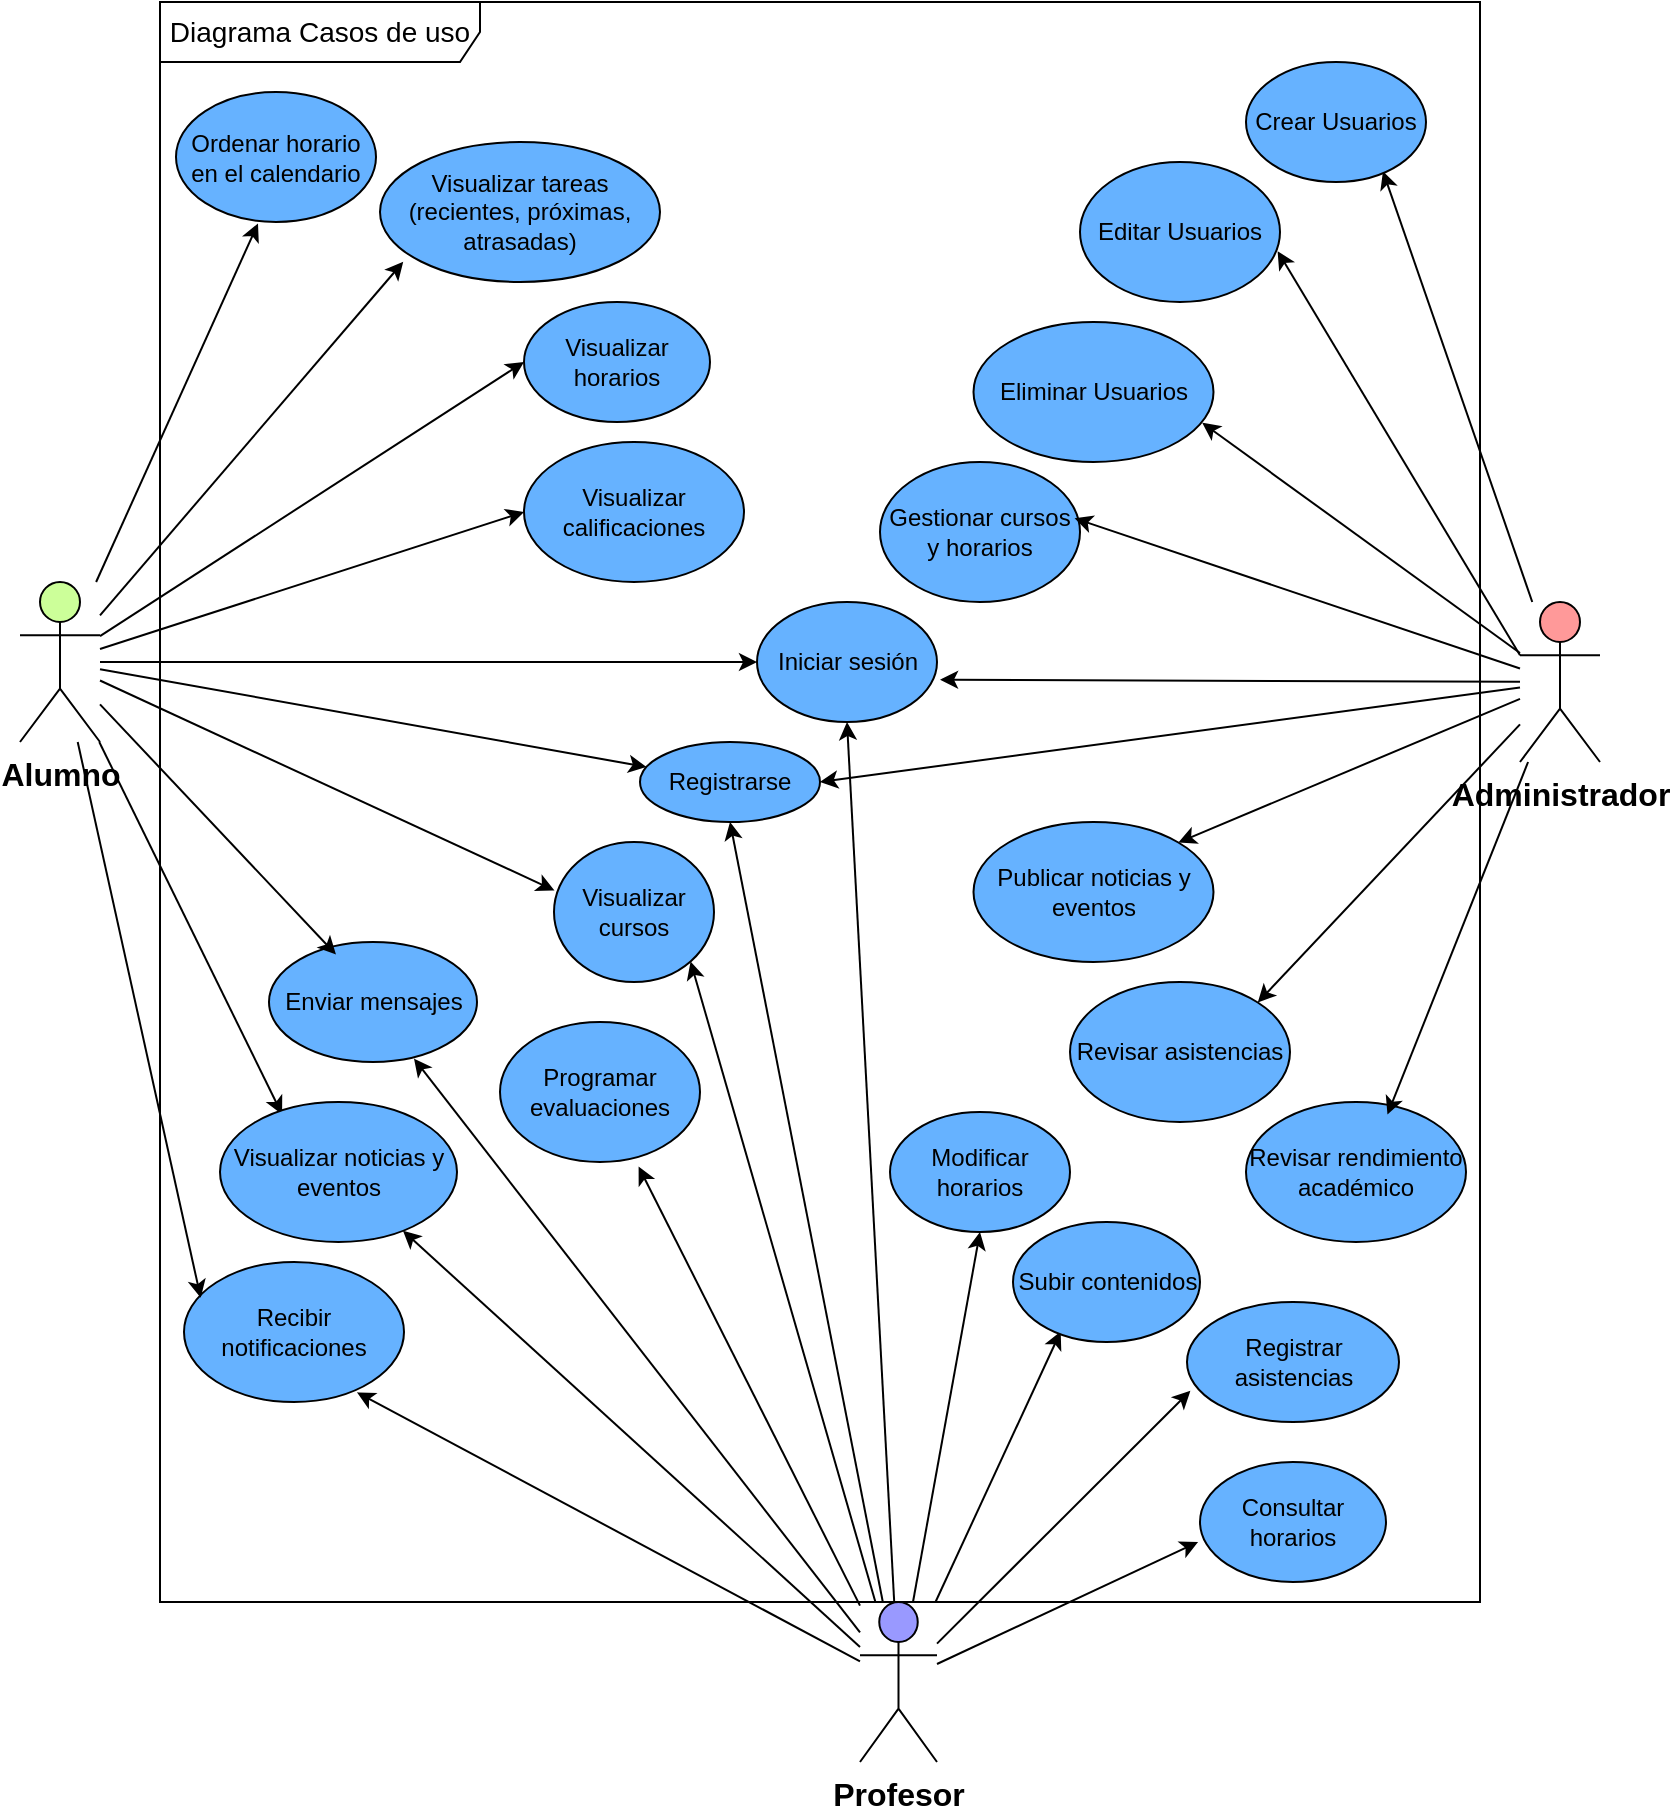 <mxfile version="28.1.0">
  <diagram name="Página-1" id="u32r4F4rOiePvGKiISCA">
    <mxGraphModel dx="1830" dy="851" grid="1" gridSize="10" guides="1" tooltips="1" connect="1" arrows="1" fold="1" page="1" pageScale="1" pageWidth="827" pageHeight="1169" math="0" shadow="0">
      <root>
        <mxCell id="0" />
        <mxCell id="1" parent="0" />
        <mxCell id="Pa3biRhDfd2zmCP7UOL9-1" value="&lt;font style=&quot;font-size: 14px;&quot;&gt;Diagrama Casos de uso&lt;/font&gt;" style="shape=umlFrame;whiteSpace=wrap;html=1;pointerEvents=0;width=160;height=30;" vertex="1" parent="1">
          <mxGeometry x="390" y="330" width="660" height="800" as="geometry" />
        </mxCell>
        <mxCell id="Pa3biRhDfd2zmCP7UOL9-2" style="rounded=0;orthogonalLoop=1;jettySize=auto;html=1;entryX=0;entryY=0.5;entryDx=0;entryDy=0;" edge="1" parent="1" source="Pa3biRhDfd2zmCP7UOL9-7" target="Pa3biRhDfd2zmCP7UOL9-28">
          <mxGeometry relative="1" as="geometry" />
        </mxCell>
        <mxCell id="Pa3biRhDfd2zmCP7UOL9-3" style="rounded=0;orthogonalLoop=1;jettySize=auto;html=1;entryX=0;entryY=0.5;entryDx=0;entryDy=0;" edge="1" parent="1" source="Pa3biRhDfd2zmCP7UOL9-7" target="Pa3biRhDfd2zmCP7UOL9-29">
          <mxGeometry relative="1" as="geometry" />
        </mxCell>
        <mxCell id="Pa3biRhDfd2zmCP7UOL9-4" style="rounded=0;orthogonalLoop=1;jettySize=auto;html=1;" edge="1" parent="1" source="Pa3biRhDfd2zmCP7UOL9-7" target="Pa3biRhDfd2zmCP7UOL9-27">
          <mxGeometry relative="1" as="geometry" />
        </mxCell>
        <mxCell id="Pa3biRhDfd2zmCP7UOL9-5" style="rounded=0;orthogonalLoop=1;jettySize=auto;html=1;" edge="1" parent="1" source="Pa3biRhDfd2zmCP7UOL9-7" target="Pa3biRhDfd2zmCP7UOL9-36">
          <mxGeometry relative="1" as="geometry" />
        </mxCell>
        <mxCell id="Pa3biRhDfd2zmCP7UOL9-6" style="rounded=0;orthogonalLoop=1;jettySize=auto;html=1;entryX=0.262;entryY=0.089;entryDx=0;entryDy=0;entryPerimeter=0;" edge="1" parent="1" source="Pa3biRhDfd2zmCP7UOL9-7" target="Pa3biRhDfd2zmCP7UOL9-31">
          <mxGeometry relative="1" as="geometry" />
        </mxCell>
        <mxCell id="Pa3biRhDfd2zmCP7UOL9-7" value="&lt;font style=&quot;font-size: 16px;&quot;&gt;&lt;b&gt;Alumno&lt;/b&gt;&lt;/font&gt;" style="shape=umlActor;verticalLabelPosition=bottom;verticalAlign=top;html=1;fillColor=#CCFF99;" vertex="1" parent="1">
          <mxGeometry x="320" y="620" width="40" height="80" as="geometry" />
        </mxCell>
        <mxCell id="Pa3biRhDfd2zmCP7UOL9-8" style="rounded=0;orthogonalLoop=1;jettySize=auto;html=1;entryX=-0.01;entryY=0.667;entryDx=0;entryDy=0;entryPerimeter=0;" edge="1" parent="1" source="Pa3biRhDfd2zmCP7UOL9-15" target="Pa3biRhDfd2zmCP7UOL9-33">
          <mxGeometry relative="1" as="geometry" />
        </mxCell>
        <mxCell id="Pa3biRhDfd2zmCP7UOL9-9" style="rounded=0;orthogonalLoop=1;jettySize=auto;html=1;entryX=0.016;entryY=0.74;entryDx=0;entryDy=0;entryPerimeter=0;" edge="1" parent="1" source="Pa3biRhDfd2zmCP7UOL9-15" target="Pa3biRhDfd2zmCP7UOL9-41">
          <mxGeometry relative="1" as="geometry" />
        </mxCell>
        <mxCell id="Pa3biRhDfd2zmCP7UOL9-10" style="rounded=0;orthogonalLoop=1;jettySize=auto;html=1;entryX=0.255;entryY=0.912;entryDx=0;entryDy=0;entryPerimeter=0;" edge="1" parent="1" source="Pa3biRhDfd2zmCP7UOL9-15" target="Pa3biRhDfd2zmCP7UOL9-35">
          <mxGeometry relative="1" as="geometry" />
        </mxCell>
        <mxCell id="Pa3biRhDfd2zmCP7UOL9-11" style="rounded=0;orthogonalLoop=1;jettySize=auto;html=1;entryX=0.5;entryY=1;entryDx=0;entryDy=0;" edge="1" parent="1" source="Pa3biRhDfd2zmCP7UOL9-15" target="Pa3biRhDfd2zmCP7UOL9-36">
          <mxGeometry relative="1" as="geometry" />
        </mxCell>
        <mxCell id="Pa3biRhDfd2zmCP7UOL9-12" style="rounded=0;orthogonalLoop=1;jettySize=auto;html=1;" edge="1" parent="1" source="Pa3biRhDfd2zmCP7UOL9-15" target="Pa3biRhDfd2zmCP7UOL9-31">
          <mxGeometry relative="1" as="geometry" />
        </mxCell>
        <mxCell id="Pa3biRhDfd2zmCP7UOL9-13" style="rounded=0;orthogonalLoop=1;jettySize=auto;html=1;entryX=0.786;entryY=0.931;entryDx=0;entryDy=0;entryPerimeter=0;" edge="1" parent="1" source="Pa3biRhDfd2zmCP7UOL9-15" target="Pa3biRhDfd2zmCP7UOL9-30">
          <mxGeometry relative="1" as="geometry" />
        </mxCell>
        <mxCell id="Pa3biRhDfd2zmCP7UOL9-14" style="rounded=0;orthogonalLoop=1;jettySize=auto;html=1;entryX=1;entryY=1;entryDx=0;entryDy=0;" edge="1" parent="1" source="Pa3biRhDfd2zmCP7UOL9-15" target="Pa3biRhDfd2zmCP7UOL9-58">
          <mxGeometry relative="1" as="geometry" />
        </mxCell>
        <mxCell id="Pa3biRhDfd2zmCP7UOL9-15" value="&lt;font style=&quot;font-size: 16px;&quot;&gt;&lt;b&gt;Profesor&lt;/b&gt;&lt;/font&gt;" style="shape=umlActor;verticalLabelPosition=bottom;verticalAlign=top;html=1;fillColor=#9999FF;" vertex="1" parent="1">
          <mxGeometry x="740" y="1130" width="38.5" height="80" as="geometry" />
        </mxCell>
        <mxCell id="Pa3biRhDfd2zmCP7UOL9-16" style="rounded=0;orthogonalLoop=1;jettySize=auto;html=1;entryX=0.761;entryY=0.911;entryDx=0;entryDy=0;entryPerimeter=0;" edge="1" parent="1" source="Pa3biRhDfd2zmCP7UOL9-20" target="Pa3biRhDfd2zmCP7UOL9-21">
          <mxGeometry relative="1" as="geometry" />
        </mxCell>
        <mxCell id="Pa3biRhDfd2zmCP7UOL9-17" style="rounded=0;orthogonalLoop=1;jettySize=auto;html=1;entryX=1;entryY=0;entryDx=0;entryDy=0;" edge="1" parent="1" source="Pa3biRhDfd2zmCP7UOL9-20" target="Pa3biRhDfd2zmCP7UOL9-25">
          <mxGeometry relative="1" as="geometry" />
        </mxCell>
        <mxCell id="Pa3biRhDfd2zmCP7UOL9-18" style="rounded=0;orthogonalLoop=1;jettySize=auto;html=1;entryX=1;entryY=0;entryDx=0;entryDy=0;" edge="1" parent="1" source="Pa3biRhDfd2zmCP7UOL9-20" target="Pa3biRhDfd2zmCP7UOL9-24">
          <mxGeometry relative="1" as="geometry" />
        </mxCell>
        <mxCell id="Pa3biRhDfd2zmCP7UOL9-19" style="rounded=0;orthogonalLoop=1;jettySize=auto;html=1;entryX=1;entryY=0.5;entryDx=0;entryDy=0;" edge="1" parent="1" source="Pa3biRhDfd2zmCP7UOL9-20" target="Pa3biRhDfd2zmCP7UOL9-36">
          <mxGeometry relative="1" as="geometry" />
        </mxCell>
        <mxCell id="Pa3biRhDfd2zmCP7UOL9-20" value="&lt;font style=&quot;font-size: 16px;&quot;&gt;&lt;b&gt;Administrador&lt;/b&gt;&lt;/font&gt;" style="shape=umlActor;verticalLabelPosition=bottom;verticalAlign=top;html=1;fillColor=#FF9999;" vertex="1" parent="1">
          <mxGeometry x="1070" y="630" width="40" height="80" as="geometry" />
        </mxCell>
        <mxCell id="Pa3biRhDfd2zmCP7UOL9-21" value="Crear Usuarios" style="ellipse;whiteSpace=wrap;html=1;fillColor=#66B2FF;" vertex="1" parent="1">
          <mxGeometry x="933" y="360" width="90" height="60" as="geometry" />
        </mxCell>
        <mxCell id="Pa3biRhDfd2zmCP7UOL9-22" value="Editar Usuarios" style="ellipse;whiteSpace=wrap;html=1;fillColor=#66B2FF;" vertex="1" parent="1">
          <mxGeometry x="850" y="410" width="100" height="70" as="geometry" />
        </mxCell>
        <mxCell id="Pa3biRhDfd2zmCP7UOL9-23" value="Eliminar Usuarios" style="ellipse;whiteSpace=wrap;html=1;fillColor=#66B2FF;" vertex="1" parent="1">
          <mxGeometry x="796.75" y="490" width="120" height="70" as="geometry" />
        </mxCell>
        <mxCell id="Pa3biRhDfd2zmCP7UOL9-24" value="Publicar noticias y eventos" style="ellipse;whiteSpace=wrap;html=1;fillColor=#66B2FF;" vertex="1" parent="1">
          <mxGeometry x="796.75" y="740" width="120" height="70" as="geometry" />
        </mxCell>
        <mxCell id="Pa3biRhDfd2zmCP7UOL9-25" value="Revisar asistencias" style="ellipse;whiteSpace=wrap;html=1;fillColor=#66B2FF;" vertex="1" parent="1">
          <mxGeometry x="845" y="820" width="110" height="70" as="geometry" />
        </mxCell>
        <mxCell id="Pa3biRhDfd2zmCP7UOL9-26" value="Revisar rendimiento académico" style="ellipse;whiteSpace=wrap;html=1;fillColor=#66B2FF;" vertex="1" parent="1">
          <mxGeometry x="933" y="880" width="110" height="70" as="geometry" />
        </mxCell>
        <mxCell id="Pa3biRhDfd2zmCP7UOL9-27" value="Iniciar sesión" style="ellipse;whiteSpace=wrap;html=1;fillColor=#66B2FF;" vertex="1" parent="1">
          <mxGeometry x="688.5" y="630" width="90" height="60" as="geometry" />
        </mxCell>
        <mxCell id="Pa3biRhDfd2zmCP7UOL9-28" value="Visualizar horarios" style="ellipse;whiteSpace=wrap;html=1;fillColor=#66B2FF;" vertex="1" parent="1">
          <mxGeometry x="572" y="480" width="93" height="60" as="geometry" />
        </mxCell>
        <mxCell id="Pa3biRhDfd2zmCP7UOL9-29" value="Visualizar calificaciones" style="ellipse;whiteSpace=wrap;html=1;fillColor=#66B2FF;" vertex="1" parent="1">
          <mxGeometry x="572" y="550" width="110" height="70" as="geometry" />
        </mxCell>
        <mxCell id="Pa3biRhDfd2zmCP7UOL9-30" value="Recibir notificaciones" style="ellipse;whiteSpace=wrap;html=1;fillColor=#66B2FF;" vertex="1" parent="1">
          <mxGeometry x="402" y="960" width="110" height="70" as="geometry" />
        </mxCell>
        <mxCell id="Pa3biRhDfd2zmCP7UOL9-31" value="Visualizar noticias y eventos" style="ellipse;whiteSpace=wrap;html=1;fillColor=#66B2FF;" vertex="1" parent="1">
          <mxGeometry x="420" y="880" width="118.5" height="70" as="geometry" />
        </mxCell>
        <mxCell id="Pa3biRhDfd2zmCP7UOL9-32" value="Modificar horarios" style="ellipse;whiteSpace=wrap;html=1;fillColor=#66B2FF;" vertex="1" parent="1">
          <mxGeometry x="755" y="885" width="90" height="60" as="geometry" />
        </mxCell>
        <mxCell id="Pa3biRhDfd2zmCP7UOL9-33" value="Consultar horarios" style="ellipse;whiteSpace=wrap;html=1;fillColor=#66B2FF;" vertex="1" parent="1">
          <mxGeometry x="910" y="1060" width="93" height="60" as="geometry" />
        </mxCell>
        <mxCell id="Pa3biRhDfd2zmCP7UOL9-34" value="Visualizar tareas (recientes, próximas, atrasadas)" style="ellipse;whiteSpace=wrap;html=1;fillColor=#66B2FF;" vertex="1" parent="1">
          <mxGeometry x="500" y="400" width="140" height="70" as="geometry" />
        </mxCell>
        <mxCell id="Pa3biRhDfd2zmCP7UOL9-35" value="Subir contenidos" style="ellipse;whiteSpace=wrap;html=1;fillColor=#66B2FF;" vertex="1" parent="1">
          <mxGeometry x="816.5" y="940" width="93.5" height="60" as="geometry" />
        </mxCell>
        <mxCell id="Pa3biRhDfd2zmCP7UOL9-36" value="Registrarse" style="ellipse;whiteSpace=wrap;html=1;fillColor=#66B2FF;" vertex="1" parent="1">
          <mxGeometry x="630" y="700" width="90" height="40" as="geometry" />
        </mxCell>
        <mxCell id="Pa3biRhDfd2zmCP7UOL9-37" value="Ordenar horario en el calendario" style="ellipse;whiteSpace=wrap;html=1;fillColor=#66B2FF;" vertex="1" parent="1">
          <mxGeometry x="398" y="375" width="100" height="65" as="geometry" />
        </mxCell>
        <mxCell id="Pa3biRhDfd2zmCP7UOL9-38" value="Enviar mensajes" style="ellipse;whiteSpace=wrap;html=1;fillColor=#66B2FF;" vertex="1" parent="1">
          <mxGeometry x="444.5" y="800" width="104" height="60" as="geometry" />
        </mxCell>
        <mxCell id="Pa3biRhDfd2zmCP7UOL9-39" value="Programar evaluaciones" style="ellipse;whiteSpace=wrap;html=1;fillColor=#66B2FF;" vertex="1" parent="1">
          <mxGeometry x="560" y="840" width="100" height="70" as="geometry" />
        </mxCell>
        <mxCell id="Pa3biRhDfd2zmCP7UOL9-40" value="Gestionar cursos y horarios" style="ellipse;whiteSpace=wrap;html=1;fillColor=#66B2FF;" vertex="1" parent="1">
          <mxGeometry x="750" y="560" width="100" height="70" as="geometry" />
        </mxCell>
        <mxCell id="Pa3biRhDfd2zmCP7UOL9-41" value="Registrar asistencias" style="ellipse;whiteSpace=wrap;html=1;fillColor=#66B2FF;" vertex="1" parent="1">
          <mxGeometry x="903.5" y="980" width="106" height="60" as="geometry" />
        </mxCell>
        <mxCell id="Pa3biRhDfd2zmCP7UOL9-42" style="rounded=0;orthogonalLoop=1;jettySize=auto;html=1;exitX=0;exitY=0.333;exitDx=0;exitDy=0;exitPerimeter=0;entryX=0.988;entryY=0.637;entryDx=0;entryDy=0;entryPerimeter=0;" edge="1" parent="1" source="Pa3biRhDfd2zmCP7UOL9-20" target="Pa3biRhDfd2zmCP7UOL9-22">
          <mxGeometry relative="1" as="geometry" />
        </mxCell>
        <mxCell id="Pa3biRhDfd2zmCP7UOL9-43" style="rounded=0;orthogonalLoop=1;jettySize=auto;html=1;entryX=0.953;entryY=0.72;entryDx=0;entryDy=0;entryPerimeter=0;" edge="1" parent="1" source="Pa3biRhDfd2zmCP7UOL9-20" target="Pa3biRhDfd2zmCP7UOL9-23">
          <mxGeometry relative="1" as="geometry" />
        </mxCell>
        <mxCell id="Pa3biRhDfd2zmCP7UOL9-44" style="rounded=0;orthogonalLoop=1;jettySize=auto;html=1;entryX=0.973;entryY=0.402;entryDx=0;entryDy=0;entryPerimeter=0;" edge="1" parent="1" source="Pa3biRhDfd2zmCP7UOL9-20" target="Pa3biRhDfd2zmCP7UOL9-40">
          <mxGeometry relative="1" as="geometry" />
        </mxCell>
        <mxCell id="Pa3biRhDfd2zmCP7UOL9-45" style="rounded=0;orthogonalLoop=1;jettySize=auto;html=1;entryX=0.643;entryY=0.089;entryDx=0;entryDy=0;entryPerimeter=0;" edge="1" parent="1" source="Pa3biRhDfd2zmCP7UOL9-20" target="Pa3biRhDfd2zmCP7UOL9-26">
          <mxGeometry relative="1" as="geometry" />
        </mxCell>
        <mxCell id="Pa3biRhDfd2zmCP7UOL9-46" style="edgeStyle=orthogonalEdgeStyle;rounded=0;orthogonalLoop=1;jettySize=auto;html=1;exitX=0.5;exitY=1;exitDx=0;exitDy=0;" edge="1" parent="1" source="Pa3biRhDfd2zmCP7UOL9-40" target="Pa3biRhDfd2zmCP7UOL9-40">
          <mxGeometry relative="1" as="geometry" />
        </mxCell>
        <mxCell id="Pa3biRhDfd2zmCP7UOL9-47" style="edgeStyle=orthogonalEdgeStyle;rounded=0;orthogonalLoop=1;jettySize=auto;html=1;exitX=0.5;exitY=1;exitDx=0;exitDy=0;" edge="1" parent="1" source="Pa3biRhDfd2zmCP7UOL9-41" target="Pa3biRhDfd2zmCP7UOL9-41">
          <mxGeometry relative="1" as="geometry" />
        </mxCell>
        <mxCell id="Pa3biRhDfd2zmCP7UOL9-48" style="rounded=0;orthogonalLoop=1;jettySize=auto;html=1;entryX=0.5;entryY=1;entryDx=0;entryDy=0;" edge="1" parent="1" source="Pa3biRhDfd2zmCP7UOL9-15" target="Pa3biRhDfd2zmCP7UOL9-32">
          <mxGeometry relative="1" as="geometry" />
        </mxCell>
        <mxCell id="Pa3biRhDfd2zmCP7UOL9-49" style="rounded=0;orthogonalLoop=1;jettySize=auto;html=1;entryX=0.693;entryY=1.033;entryDx=0;entryDy=0;entryPerimeter=0;" edge="1" parent="1" source="Pa3biRhDfd2zmCP7UOL9-15" target="Pa3biRhDfd2zmCP7UOL9-39">
          <mxGeometry relative="1" as="geometry" />
        </mxCell>
        <mxCell id="Pa3biRhDfd2zmCP7UOL9-50" style="rounded=0;orthogonalLoop=1;jettySize=auto;html=1;entryX=0.41;entryY=1.011;entryDx=0;entryDy=0;entryPerimeter=0;" edge="1" parent="1" source="Pa3biRhDfd2zmCP7UOL9-7" target="Pa3biRhDfd2zmCP7UOL9-37">
          <mxGeometry relative="1" as="geometry" />
        </mxCell>
        <mxCell id="Pa3biRhDfd2zmCP7UOL9-51" style="rounded=0;orthogonalLoop=1;jettySize=auto;html=1;entryX=0.083;entryY=0.856;entryDx=0;entryDy=0;entryPerimeter=0;" edge="1" parent="1" source="Pa3biRhDfd2zmCP7UOL9-7" target="Pa3biRhDfd2zmCP7UOL9-34">
          <mxGeometry relative="1" as="geometry" />
        </mxCell>
        <mxCell id="Pa3biRhDfd2zmCP7UOL9-52" style="rounded=0;orthogonalLoop=1;jettySize=auto;html=1;entryX=1.017;entryY=0.647;entryDx=0;entryDy=0;entryPerimeter=0;" edge="1" parent="1" source="Pa3biRhDfd2zmCP7UOL9-20" target="Pa3biRhDfd2zmCP7UOL9-27">
          <mxGeometry relative="1" as="geometry" />
        </mxCell>
        <mxCell id="Pa3biRhDfd2zmCP7UOL9-53" style="rounded=0;orthogonalLoop=1;jettySize=auto;html=1;entryX=0.5;entryY=1;entryDx=0;entryDy=0;" edge="1" parent="1" source="Pa3biRhDfd2zmCP7UOL9-15" target="Pa3biRhDfd2zmCP7UOL9-27">
          <mxGeometry relative="1" as="geometry" />
        </mxCell>
        <mxCell id="Pa3biRhDfd2zmCP7UOL9-54" style="rounded=0;orthogonalLoop=1;jettySize=auto;html=1;entryX=0.322;entryY=0.104;entryDx=0;entryDy=0;entryPerimeter=0;" edge="1" parent="1" source="Pa3biRhDfd2zmCP7UOL9-7" target="Pa3biRhDfd2zmCP7UOL9-38">
          <mxGeometry relative="1" as="geometry" />
        </mxCell>
        <mxCell id="Pa3biRhDfd2zmCP7UOL9-55" style="rounded=0;orthogonalLoop=1;jettySize=auto;html=1;entryX=0.697;entryY=0.971;entryDx=0;entryDy=0;entryPerimeter=0;" edge="1" parent="1" source="Pa3biRhDfd2zmCP7UOL9-15" target="Pa3biRhDfd2zmCP7UOL9-38">
          <mxGeometry relative="1" as="geometry" />
        </mxCell>
        <mxCell id="Pa3biRhDfd2zmCP7UOL9-56" style="edgeStyle=orthogonalEdgeStyle;rounded=0;orthogonalLoop=1;jettySize=auto;html=1;exitX=0.5;exitY=1;exitDx=0;exitDy=0;" edge="1" parent="1" source="Pa3biRhDfd2zmCP7UOL9-36" target="Pa3biRhDfd2zmCP7UOL9-36">
          <mxGeometry relative="1" as="geometry" />
        </mxCell>
        <mxCell id="Pa3biRhDfd2zmCP7UOL9-57" style="rounded=0;orthogonalLoop=1;jettySize=auto;html=1;entryX=0.076;entryY=0.256;entryDx=0;entryDy=0;entryPerimeter=0;" edge="1" parent="1" source="Pa3biRhDfd2zmCP7UOL9-7" target="Pa3biRhDfd2zmCP7UOL9-30">
          <mxGeometry relative="1" as="geometry" />
        </mxCell>
        <mxCell id="Pa3biRhDfd2zmCP7UOL9-58" value="Visualizar cursos" style="ellipse;whiteSpace=wrap;html=1;fillColor=#66B2FF;" vertex="1" parent="1">
          <mxGeometry x="587" y="750" width="80" height="70" as="geometry" />
        </mxCell>
        <mxCell id="Pa3biRhDfd2zmCP7UOL9-59" style="rounded=0;orthogonalLoop=1;jettySize=auto;html=1;entryX=0.003;entryY=0.346;entryDx=0;entryDy=0;entryPerimeter=0;" edge="1" parent="1" source="Pa3biRhDfd2zmCP7UOL9-7" target="Pa3biRhDfd2zmCP7UOL9-58">
          <mxGeometry relative="1" as="geometry" />
        </mxCell>
      </root>
    </mxGraphModel>
  </diagram>
</mxfile>
